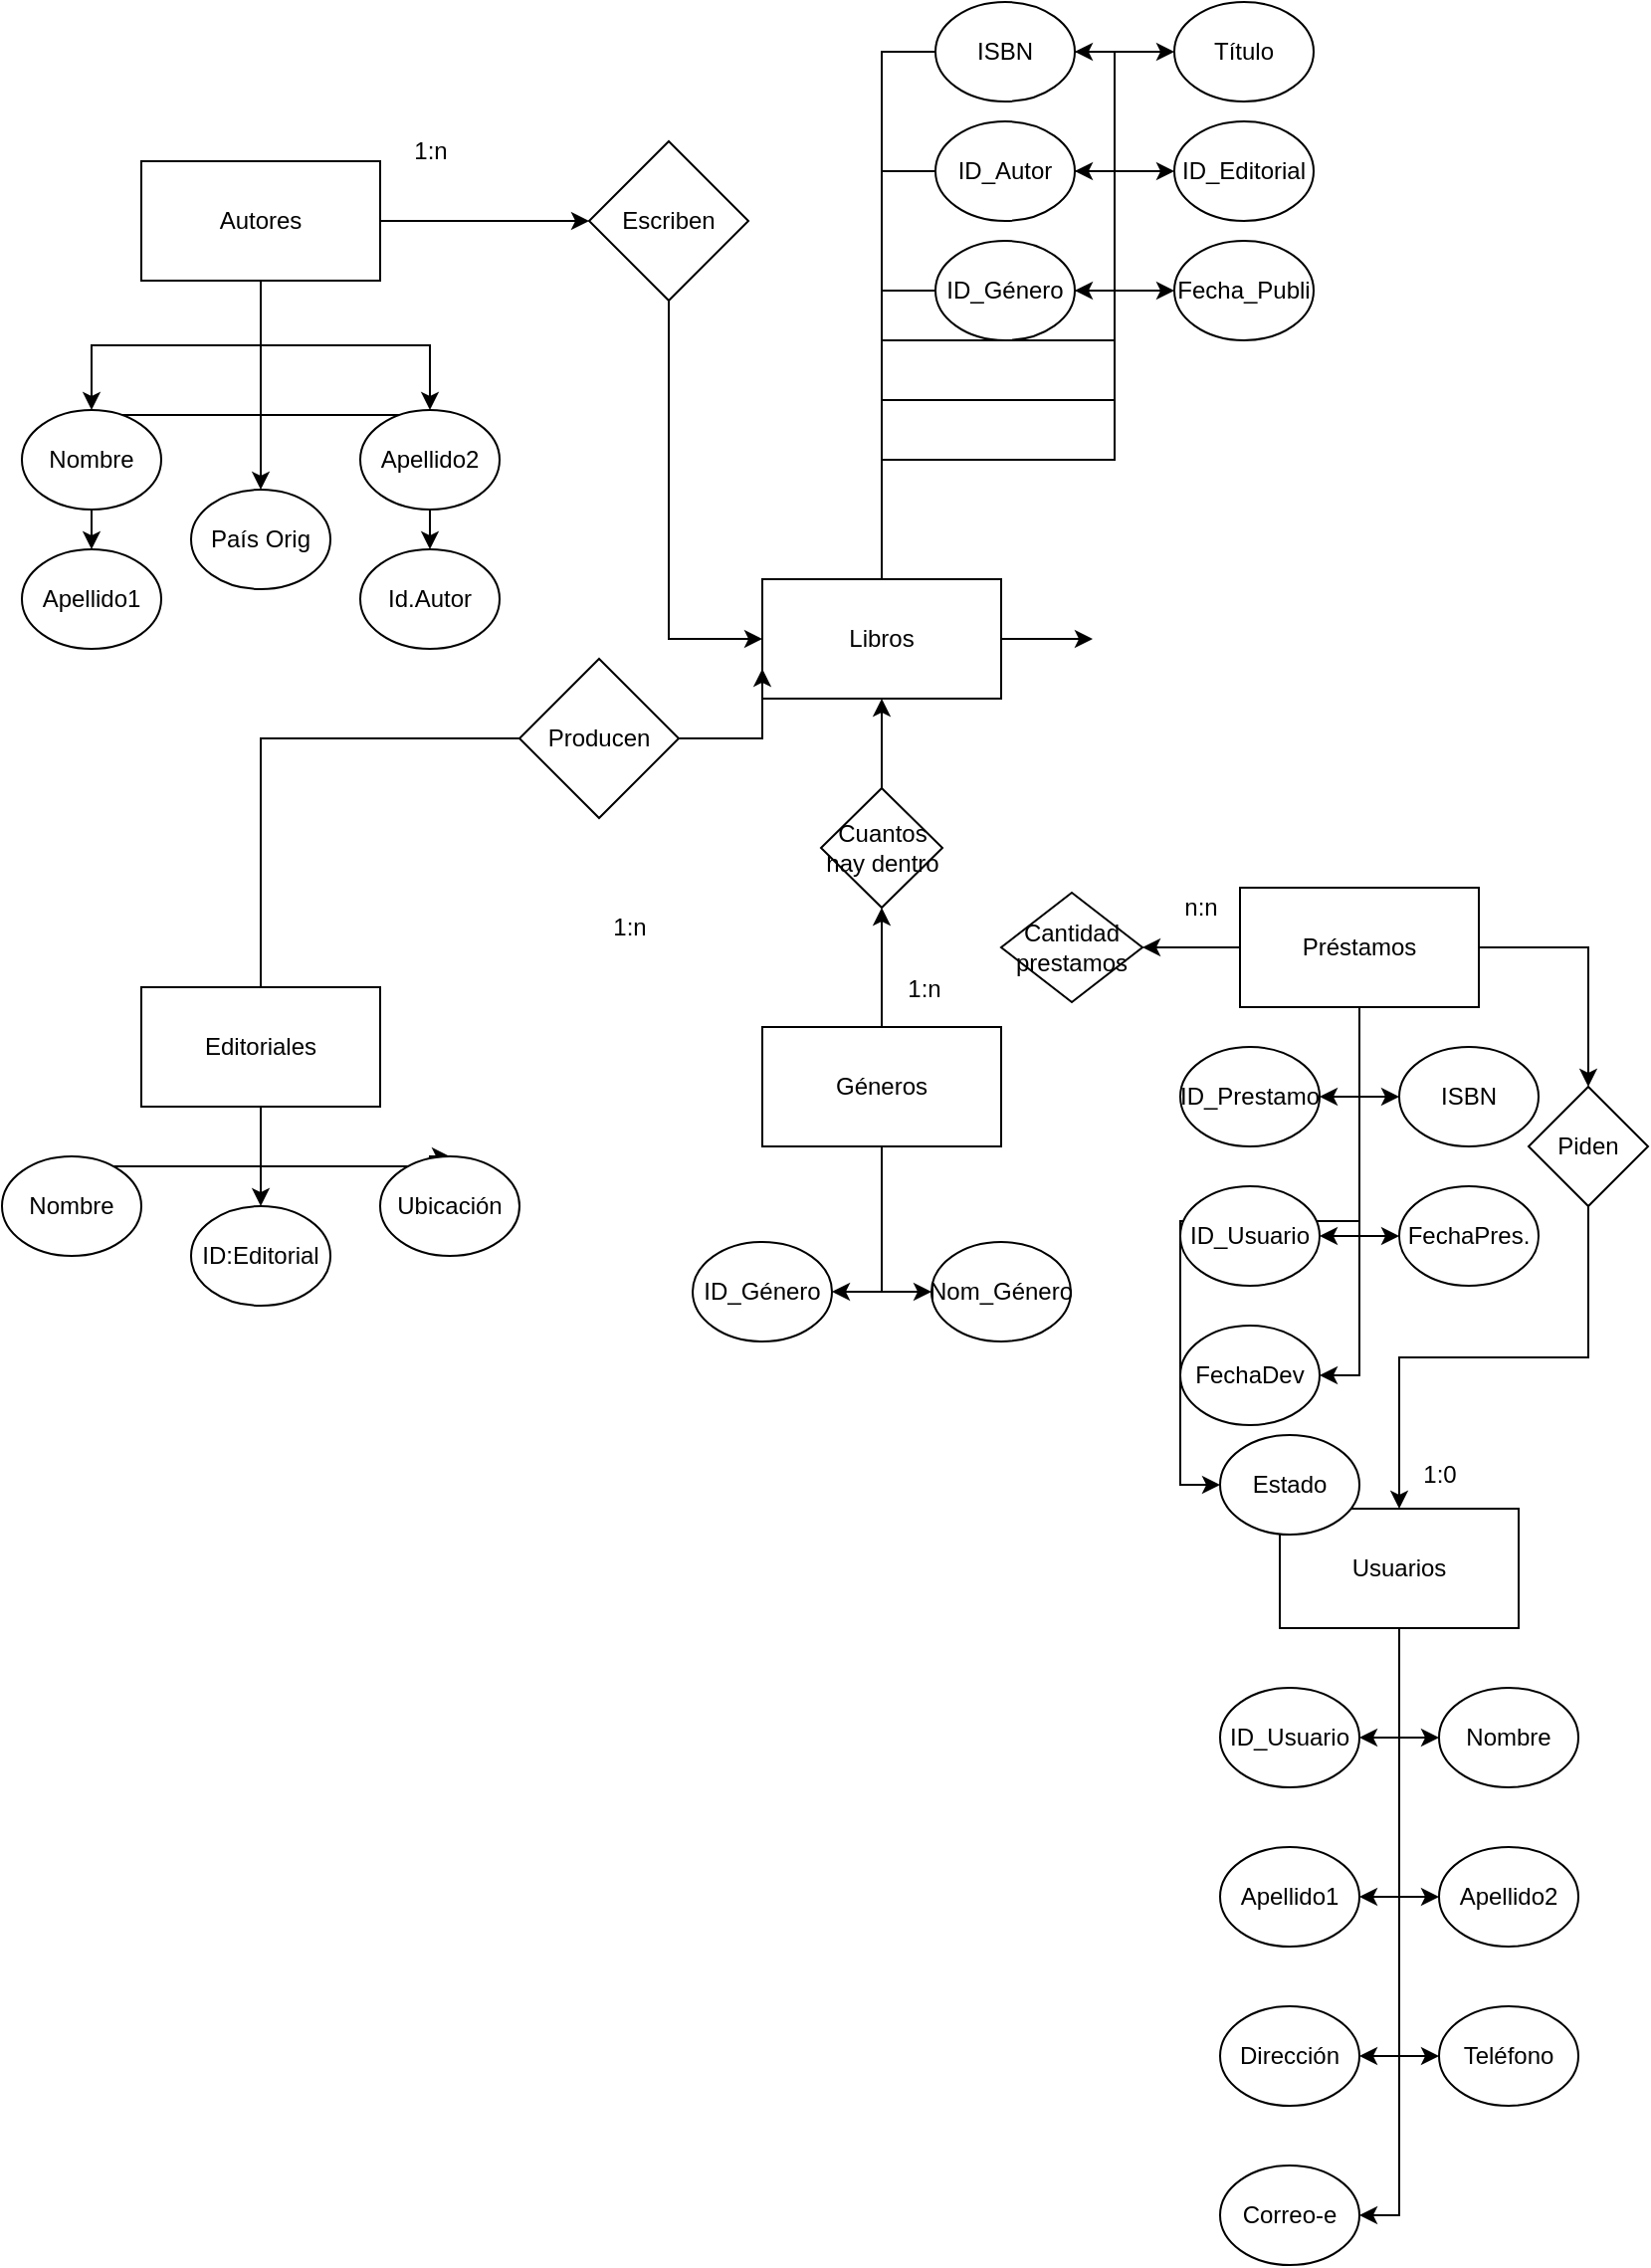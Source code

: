 <mxfile version="22.1.19" type="github">
  <diagram name="Página-1" id="1qQAPa0EJAnf-1SUYjky">
    <mxGraphModel dx="3316" dy="947" grid="1" gridSize="10" guides="1" tooltips="1" connect="1" arrows="1" fold="1" page="1" pageScale="1" pageWidth="827" pageHeight="1169" math="0" shadow="0">
      <root>
        <mxCell id="0" />
        <mxCell id="1" parent="0" />
        <mxCell id="s6ai2v_l0UHdrZi5VSmE-22" style="edgeStyle=orthogonalEdgeStyle;rounded=0;orthogonalLoop=1;jettySize=auto;html=1;exitX=0.5;exitY=1;exitDx=0;exitDy=0;entryX=0.5;entryY=0;entryDx=0;entryDy=0;" parent="1" source="s6ai2v_l0UHdrZi5VSmE-2" target="s6ai2v_l0UHdrZi5VSmE-11" edge="1">
          <mxGeometry relative="1" as="geometry" />
        </mxCell>
        <mxCell id="s6ai2v_l0UHdrZi5VSmE-23" style="edgeStyle=orthogonalEdgeStyle;rounded=0;orthogonalLoop=1;jettySize=auto;html=1;exitX=0.5;exitY=1;exitDx=0;exitDy=0;entryX=0.5;entryY=0;entryDx=0;entryDy=0;" parent="1" source="s6ai2v_l0UHdrZi5VSmE-2" target="s6ai2v_l0UHdrZi5VSmE-13" edge="1">
          <mxGeometry relative="1" as="geometry" />
        </mxCell>
        <mxCell id="s6ai2v_l0UHdrZi5VSmE-24" style="edgeStyle=orthogonalEdgeStyle;rounded=0;orthogonalLoop=1;jettySize=auto;html=1;exitX=0.5;exitY=1;exitDx=0;exitDy=0;entryX=0.5;entryY=0;entryDx=0;entryDy=0;" parent="1" source="s6ai2v_l0UHdrZi5VSmE-2" target="s6ai2v_l0UHdrZi5VSmE-16" edge="1">
          <mxGeometry relative="1" as="geometry" />
        </mxCell>
        <mxCell id="s6ai2v_l0UHdrZi5VSmE-25" style="edgeStyle=orthogonalEdgeStyle;rounded=0;orthogonalLoop=1;jettySize=auto;html=1;exitX=0.5;exitY=1;exitDx=0;exitDy=0;entryX=0.5;entryY=0;entryDx=0;entryDy=0;" parent="1" source="s6ai2v_l0UHdrZi5VSmE-2" target="s6ai2v_l0UHdrZi5VSmE-12" edge="1">
          <mxGeometry relative="1" as="geometry" />
        </mxCell>
        <mxCell id="s6ai2v_l0UHdrZi5VSmE-26" style="edgeStyle=orthogonalEdgeStyle;rounded=0;orthogonalLoop=1;jettySize=auto;html=1;exitX=0.5;exitY=1;exitDx=0;exitDy=0;entryX=0.5;entryY=0;entryDx=0;entryDy=0;" parent="1" source="s6ai2v_l0UHdrZi5VSmE-2" target="s6ai2v_l0UHdrZi5VSmE-14" edge="1">
          <mxGeometry relative="1" as="geometry" />
        </mxCell>
        <mxCell id="VjGaCjyj6y1HbrUhQNOj-1" style="edgeStyle=orthogonalEdgeStyle;rounded=0;orthogonalLoop=1;jettySize=auto;html=1;exitX=1;exitY=0.5;exitDx=0;exitDy=0;entryX=0;entryY=0.5;entryDx=0;entryDy=0;" edge="1" parent="1" source="s6ai2v_l0UHdrZi5VSmE-2" target="fhXvinN50jioYdowB-k_-74">
          <mxGeometry relative="1" as="geometry" />
        </mxCell>
        <mxCell id="s6ai2v_l0UHdrZi5VSmE-2" value="Autores" style="rounded=0;whiteSpace=wrap;html=1;" parent="1" vertex="1">
          <mxGeometry x="-757" y="100" width="120" height="60" as="geometry" />
        </mxCell>
        <mxCell id="fhXvinN50jioYdowB-k_-7" style="edgeStyle=orthogonalEdgeStyle;rounded=0;orthogonalLoop=1;jettySize=auto;html=1;exitX=0.5;exitY=0;exitDx=0;exitDy=0;entryX=0;entryY=0.5;entryDx=0;entryDy=0;" parent="1" source="s6ai2v_l0UHdrZi5VSmE-3" target="fhXvinN50jioYdowB-k_-6" edge="1">
          <mxGeometry relative="1" as="geometry" />
        </mxCell>
        <mxCell id="fhXvinN50jioYdowB-k_-8" style="edgeStyle=orthogonalEdgeStyle;rounded=0;orthogonalLoop=1;jettySize=auto;html=1;exitX=0.5;exitY=0;exitDx=0;exitDy=0;entryX=1;entryY=0.5;entryDx=0;entryDy=0;" parent="1" source="s6ai2v_l0UHdrZi5VSmE-3" target="fhXvinN50jioYdowB-k_-2" edge="1">
          <mxGeometry relative="1" as="geometry" />
        </mxCell>
        <mxCell id="fhXvinN50jioYdowB-k_-9" style="edgeStyle=orthogonalEdgeStyle;rounded=0;orthogonalLoop=1;jettySize=auto;html=1;exitX=0.5;exitY=0;exitDx=0;exitDy=0;entryX=1;entryY=0.5;entryDx=0;entryDy=0;" parent="1" source="s6ai2v_l0UHdrZi5VSmE-3" target="fhXvinN50jioYdowB-k_-5" edge="1">
          <mxGeometry relative="1" as="geometry" />
        </mxCell>
        <mxCell id="fhXvinN50jioYdowB-k_-10" style="edgeStyle=orthogonalEdgeStyle;rounded=0;orthogonalLoop=1;jettySize=auto;html=1;exitX=0.5;exitY=0;exitDx=0;exitDy=0;entryX=0;entryY=0.5;entryDx=0;entryDy=0;" parent="1" source="s6ai2v_l0UHdrZi5VSmE-3" target="fhXvinN50jioYdowB-k_-4" edge="1">
          <mxGeometry relative="1" as="geometry" />
        </mxCell>
        <mxCell id="fhXvinN50jioYdowB-k_-11" style="edgeStyle=orthogonalEdgeStyle;rounded=0;orthogonalLoop=1;jettySize=auto;html=1;exitX=0.5;exitY=0;exitDx=0;exitDy=0;entryX=1;entryY=0.5;entryDx=0;entryDy=0;" parent="1" source="s6ai2v_l0UHdrZi5VSmE-3" target="fhXvinN50jioYdowB-k_-1" edge="1">
          <mxGeometry relative="1" as="geometry" />
        </mxCell>
        <mxCell id="fhXvinN50jioYdowB-k_-12" style="edgeStyle=orthogonalEdgeStyle;rounded=0;orthogonalLoop=1;jettySize=auto;html=1;exitX=0.5;exitY=0;exitDx=0;exitDy=0;entryX=0;entryY=0.5;entryDx=0;entryDy=0;" parent="1" source="s6ai2v_l0UHdrZi5VSmE-3" target="fhXvinN50jioYdowB-k_-3" edge="1">
          <mxGeometry relative="1" as="geometry" />
        </mxCell>
        <mxCell id="VjGaCjyj6y1HbrUhQNOj-7" style="edgeStyle=orthogonalEdgeStyle;rounded=0;orthogonalLoop=1;jettySize=auto;html=1;exitX=1;exitY=0.5;exitDx=0;exitDy=0;entryX=0;entryY=0.5;entryDx=0;entryDy=0;" edge="1" parent="1" source="s6ai2v_l0UHdrZi5VSmE-3">
          <mxGeometry relative="1" as="geometry">
            <mxPoint x="-279" y="340" as="targetPoint" />
          </mxGeometry>
        </mxCell>
        <mxCell id="s6ai2v_l0UHdrZi5VSmE-3" value="Libros" style="rounded=0;whiteSpace=wrap;html=1;" parent="1" vertex="1">
          <mxGeometry x="-445" y="310" width="120" height="60" as="geometry" />
        </mxCell>
        <mxCell id="fhXvinN50jioYdowB-k_-46" style="edgeStyle=orthogonalEdgeStyle;rounded=0;orthogonalLoop=1;jettySize=auto;html=1;exitX=0.5;exitY=1;exitDx=0;exitDy=0;entryX=1;entryY=0.5;entryDx=0;entryDy=0;" parent="1" source="s6ai2v_l0UHdrZi5VSmE-7" target="fhXvinN50jioYdowB-k_-45" edge="1">
          <mxGeometry relative="1" as="geometry" />
        </mxCell>
        <mxCell id="fhXvinN50jioYdowB-k_-47" style="edgeStyle=orthogonalEdgeStyle;rounded=0;orthogonalLoop=1;jettySize=auto;html=1;exitX=0.5;exitY=1;exitDx=0;exitDy=0;entryX=0;entryY=0.5;entryDx=0;entryDy=0;" parent="1" source="s6ai2v_l0UHdrZi5VSmE-7" target="fhXvinN50jioYdowB-k_-44" edge="1">
          <mxGeometry relative="1" as="geometry" />
        </mxCell>
        <mxCell id="VjGaCjyj6y1HbrUhQNOj-10" style="edgeStyle=orthogonalEdgeStyle;rounded=0;orthogonalLoop=1;jettySize=auto;html=1;exitX=0.5;exitY=0;exitDx=0;exitDy=0;entryX=0.5;entryY=1;entryDx=0;entryDy=0;" edge="1" parent="1" source="s6ai2v_l0UHdrZi5VSmE-7" target="fhXvinN50jioYdowB-k_-75">
          <mxGeometry relative="1" as="geometry" />
        </mxCell>
        <mxCell id="s6ai2v_l0UHdrZi5VSmE-7" value="Géneros" style="rounded=0;whiteSpace=wrap;html=1;" parent="1" vertex="1">
          <mxGeometry x="-445" y="535" width="120" height="60" as="geometry" />
        </mxCell>
        <mxCell id="fhXvinN50jioYdowB-k_-41" style="edgeStyle=orthogonalEdgeStyle;rounded=0;orthogonalLoop=1;jettySize=auto;html=1;exitX=0.5;exitY=1;exitDx=0;exitDy=0;entryX=0.5;entryY=0;entryDx=0;entryDy=0;" parent="1" source="s6ai2v_l0UHdrZi5VSmE-8" target="fhXvinN50jioYdowB-k_-39" edge="1">
          <mxGeometry relative="1" as="geometry" />
        </mxCell>
        <mxCell id="fhXvinN50jioYdowB-k_-42" style="edgeStyle=orthogonalEdgeStyle;rounded=0;orthogonalLoop=1;jettySize=auto;html=1;exitX=0.5;exitY=1;exitDx=0;exitDy=0;entryX=0.5;entryY=0;entryDx=0;entryDy=0;" parent="1" source="s6ai2v_l0UHdrZi5VSmE-8" target="fhXvinN50jioYdowB-k_-38" edge="1">
          <mxGeometry relative="1" as="geometry">
            <Array as="points">
              <mxPoint x="-697" y="605" />
              <mxPoint x="-612" y="605" />
            </Array>
          </mxGeometry>
        </mxCell>
        <mxCell id="fhXvinN50jioYdowB-k_-43" style="edgeStyle=orthogonalEdgeStyle;rounded=0;orthogonalLoop=1;jettySize=auto;html=1;exitX=0.5;exitY=1;exitDx=0;exitDy=0;entryX=0.5;entryY=0;entryDx=0;entryDy=0;" parent="1" source="s6ai2v_l0UHdrZi5VSmE-8" target="fhXvinN50jioYdowB-k_-37" edge="1">
          <mxGeometry relative="1" as="geometry">
            <Array as="points">
              <mxPoint x="-697" y="605" />
              <mxPoint x="-792" y="605" />
            </Array>
          </mxGeometry>
        </mxCell>
        <mxCell id="fhXvinN50jioYdowB-k_-64" style="edgeStyle=orthogonalEdgeStyle;rounded=0;orthogonalLoop=1;jettySize=auto;html=1;exitX=0.5;exitY=0;exitDx=0;exitDy=0;entryX=0;entryY=0.75;entryDx=0;entryDy=0;" parent="1" source="s6ai2v_l0UHdrZi5VSmE-8" target="s6ai2v_l0UHdrZi5VSmE-3" edge="1">
          <mxGeometry relative="1" as="geometry">
            <Array as="points">
              <mxPoint x="-527" y="390" />
              <mxPoint x="-323" y="390" />
            </Array>
          </mxGeometry>
        </mxCell>
        <mxCell id="s6ai2v_l0UHdrZi5VSmE-8" value="Editoriales" style="rounded=0;whiteSpace=wrap;html=1;" parent="1" vertex="1">
          <mxGeometry x="-757" y="515" width="120" height="60" as="geometry" />
        </mxCell>
        <mxCell id="fhXvinN50jioYdowB-k_-55" style="edgeStyle=orthogonalEdgeStyle;rounded=0;orthogonalLoop=1;jettySize=auto;html=1;exitX=0.5;exitY=1;exitDx=0;exitDy=0;entryX=0;entryY=0.5;entryDx=0;entryDy=0;" parent="1" source="s6ai2v_l0UHdrZi5VSmE-9" target="fhXvinN50jioYdowB-k_-52" edge="1">
          <mxGeometry relative="1" as="geometry" />
        </mxCell>
        <mxCell id="fhXvinN50jioYdowB-k_-56" style="edgeStyle=orthogonalEdgeStyle;rounded=0;orthogonalLoop=1;jettySize=auto;html=1;exitX=0.5;exitY=1;exitDx=0;exitDy=0;entryX=1;entryY=0.5;entryDx=0;entryDy=0;" parent="1" source="s6ai2v_l0UHdrZi5VSmE-9" target="fhXvinN50jioYdowB-k_-54" edge="1">
          <mxGeometry relative="1" as="geometry" />
        </mxCell>
        <mxCell id="fhXvinN50jioYdowB-k_-57" style="edgeStyle=orthogonalEdgeStyle;rounded=0;orthogonalLoop=1;jettySize=auto;html=1;exitX=0.5;exitY=1;exitDx=0;exitDy=0;entryX=1;entryY=0.5;entryDx=0;entryDy=0;" parent="1" source="s6ai2v_l0UHdrZi5VSmE-9" target="fhXvinN50jioYdowB-k_-53" edge="1">
          <mxGeometry relative="1" as="geometry" />
        </mxCell>
        <mxCell id="fhXvinN50jioYdowB-k_-58" style="edgeStyle=orthogonalEdgeStyle;rounded=0;orthogonalLoop=1;jettySize=auto;html=1;exitX=0.5;exitY=1;exitDx=0;exitDy=0;entryX=0;entryY=0.5;entryDx=0;entryDy=0;" parent="1" source="s6ai2v_l0UHdrZi5VSmE-9" target="fhXvinN50jioYdowB-k_-51" edge="1">
          <mxGeometry relative="1" as="geometry" />
        </mxCell>
        <mxCell id="fhXvinN50jioYdowB-k_-59" style="edgeStyle=orthogonalEdgeStyle;rounded=0;orthogonalLoop=1;jettySize=auto;html=1;exitX=0.5;exitY=1;exitDx=0;exitDy=0;entryX=1;entryY=0.5;entryDx=0;entryDy=0;" parent="1" source="s6ai2v_l0UHdrZi5VSmE-9" target="fhXvinN50jioYdowB-k_-50" edge="1">
          <mxGeometry relative="1" as="geometry" />
        </mxCell>
        <mxCell id="fhXvinN50jioYdowB-k_-60" style="edgeStyle=orthogonalEdgeStyle;rounded=0;orthogonalLoop=1;jettySize=auto;html=1;exitX=0.5;exitY=1;exitDx=0;exitDy=0;entryX=0;entryY=0.5;entryDx=0;entryDy=0;" parent="1" source="s6ai2v_l0UHdrZi5VSmE-9" target="fhXvinN50jioYdowB-k_-49" edge="1">
          <mxGeometry relative="1" as="geometry" />
        </mxCell>
        <mxCell id="fhXvinN50jioYdowB-k_-61" style="edgeStyle=orthogonalEdgeStyle;rounded=0;orthogonalLoop=1;jettySize=auto;html=1;exitX=0.5;exitY=1;exitDx=0;exitDy=0;entryX=1;entryY=0.5;entryDx=0;entryDy=0;" parent="1" source="s6ai2v_l0UHdrZi5VSmE-9" target="fhXvinN50jioYdowB-k_-48" edge="1">
          <mxGeometry relative="1" as="geometry" />
        </mxCell>
        <mxCell id="s6ai2v_l0UHdrZi5VSmE-9" value="Usuarios" style="rounded=0;whiteSpace=wrap;html=1;" parent="1" vertex="1">
          <mxGeometry x="-185" y="777" width="120" height="60" as="geometry" />
        </mxCell>
        <mxCell id="fhXvinN50jioYdowB-k_-26" style="edgeStyle=orthogonalEdgeStyle;rounded=0;orthogonalLoop=1;jettySize=auto;html=1;exitX=0.5;exitY=1;exitDx=0;exitDy=0;entryX=1;entryY=0.5;entryDx=0;entryDy=0;" parent="1" source="s6ai2v_l0UHdrZi5VSmE-10" target="fhXvinN50jioYdowB-k_-20" edge="1">
          <mxGeometry relative="1" as="geometry" />
        </mxCell>
        <mxCell id="fhXvinN50jioYdowB-k_-27" style="edgeStyle=orthogonalEdgeStyle;rounded=0;orthogonalLoop=1;jettySize=auto;html=1;exitX=0.5;exitY=1;exitDx=0;exitDy=0;entryX=0;entryY=0.5;entryDx=0;entryDy=0;" parent="1" source="s6ai2v_l0UHdrZi5VSmE-10" target="fhXvinN50jioYdowB-k_-21" edge="1">
          <mxGeometry relative="1" as="geometry" />
        </mxCell>
        <mxCell id="fhXvinN50jioYdowB-k_-29" style="edgeStyle=orthogonalEdgeStyle;rounded=0;orthogonalLoop=1;jettySize=auto;html=1;exitX=0.5;exitY=1;exitDx=0;exitDy=0;entryX=1;entryY=0.5;entryDx=0;entryDy=0;" parent="1" source="s6ai2v_l0UHdrZi5VSmE-10" target="fhXvinN50jioYdowB-k_-22" edge="1">
          <mxGeometry relative="1" as="geometry" />
        </mxCell>
        <mxCell id="fhXvinN50jioYdowB-k_-30" style="edgeStyle=orthogonalEdgeStyle;rounded=0;orthogonalLoop=1;jettySize=auto;html=1;exitX=0.5;exitY=1;exitDx=0;exitDy=0;entryX=0;entryY=0.5;entryDx=0;entryDy=0;" parent="1" source="s6ai2v_l0UHdrZi5VSmE-10" target="fhXvinN50jioYdowB-k_-23" edge="1">
          <mxGeometry relative="1" as="geometry" />
        </mxCell>
        <mxCell id="fhXvinN50jioYdowB-k_-31" style="edgeStyle=orthogonalEdgeStyle;rounded=0;orthogonalLoop=1;jettySize=auto;html=1;exitX=0.5;exitY=1;exitDx=0;exitDy=0;entryX=1;entryY=0.5;entryDx=0;entryDy=0;" parent="1" source="s6ai2v_l0UHdrZi5VSmE-10" target="fhXvinN50jioYdowB-k_-24" edge="1">
          <mxGeometry relative="1" as="geometry" />
        </mxCell>
        <mxCell id="fhXvinN50jioYdowB-k_-32" style="edgeStyle=orthogonalEdgeStyle;rounded=0;orthogonalLoop=1;jettySize=auto;html=1;exitX=0.5;exitY=1;exitDx=0;exitDy=0;entryX=0;entryY=0.5;entryDx=0;entryDy=0;" parent="1" source="s6ai2v_l0UHdrZi5VSmE-10" target="fhXvinN50jioYdowB-k_-25" edge="1">
          <mxGeometry relative="1" as="geometry" />
        </mxCell>
        <mxCell id="VjGaCjyj6y1HbrUhQNOj-4" style="edgeStyle=orthogonalEdgeStyle;rounded=0;orthogonalLoop=1;jettySize=auto;html=1;exitX=1;exitY=0.5;exitDx=0;exitDy=0;entryX=0.5;entryY=0;entryDx=0;entryDy=0;" edge="1" parent="1" source="s6ai2v_l0UHdrZi5VSmE-10" target="fhXvinN50jioYdowB-k_-77">
          <mxGeometry relative="1" as="geometry" />
        </mxCell>
        <mxCell id="VjGaCjyj6y1HbrUhQNOj-6" style="edgeStyle=orthogonalEdgeStyle;rounded=0;orthogonalLoop=1;jettySize=auto;html=1;exitX=0;exitY=0.5;exitDx=0;exitDy=0;" edge="1" parent="1" source="s6ai2v_l0UHdrZi5VSmE-10" target="fhXvinN50jioYdowB-k_-78">
          <mxGeometry relative="1" as="geometry" />
        </mxCell>
        <mxCell id="s6ai2v_l0UHdrZi5VSmE-10" value="Préstamos" style="rounded=0;whiteSpace=wrap;html=1;" parent="1" vertex="1">
          <mxGeometry x="-205" y="465" width="120" height="60" as="geometry" />
        </mxCell>
        <mxCell id="s6ai2v_l0UHdrZi5VSmE-11" value="Nombre" style="ellipse;whiteSpace=wrap;html=1;" parent="1" vertex="1">
          <mxGeometry x="-817" y="225" width="70" height="50" as="geometry" />
        </mxCell>
        <mxCell id="s6ai2v_l0UHdrZi5VSmE-12" value="Apellido1" style="ellipse;whiteSpace=wrap;html=1;" parent="1" vertex="1">
          <mxGeometry x="-817" y="295" width="70" height="50" as="geometry" />
        </mxCell>
        <mxCell id="s6ai2v_l0UHdrZi5VSmE-13" value="Apellido2" style="ellipse;whiteSpace=wrap;html=1;" parent="1" vertex="1">
          <mxGeometry x="-647" y="225" width="70" height="50" as="geometry" />
        </mxCell>
        <mxCell id="s6ai2v_l0UHdrZi5VSmE-17" style="edgeStyle=orthogonalEdgeStyle;rounded=0;orthogonalLoop=1;jettySize=auto;html=1;exitX=0.5;exitY=0;exitDx=0;exitDy=0;" parent="1" source="s6ai2v_l0UHdrZi5VSmE-14" edge="1">
          <mxGeometry relative="1" as="geometry">
            <mxPoint x="-612" y="305" as="targetPoint" />
          </mxGeometry>
        </mxCell>
        <mxCell id="s6ai2v_l0UHdrZi5VSmE-14" value="Id.Autor" style="ellipse;whiteSpace=wrap;html=1;" parent="1" vertex="1">
          <mxGeometry x="-647" y="295" width="70" height="50" as="geometry" />
        </mxCell>
        <mxCell id="s6ai2v_l0UHdrZi5VSmE-16" value="País Orig" style="ellipse;whiteSpace=wrap;html=1;" parent="1" vertex="1">
          <mxGeometry x="-732" y="265" width="70" height="50" as="geometry" />
        </mxCell>
        <mxCell id="fhXvinN50jioYdowB-k_-1" value="ID_Género" style="ellipse;whiteSpace=wrap;html=1;" parent="1" vertex="1">
          <mxGeometry x="-358" y="140" width="70" height="50" as="geometry" />
        </mxCell>
        <mxCell id="fhXvinN50jioYdowB-k_-2" value="ISBN" style="ellipse;whiteSpace=wrap;html=1;" parent="1" vertex="1">
          <mxGeometry x="-358" y="20" width="70" height="50" as="geometry" />
        </mxCell>
        <mxCell id="fhXvinN50jioYdowB-k_-3" value="Fecha_Publi" style="ellipse;whiteSpace=wrap;html=1;" parent="1" vertex="1">
          <mxGeometry x="-238" y="140" width="70" height="50" as="geometry" />
        </mxCell>
        <mxCell id="fhXvinN50jioYdowB-k_-4" value="ID_Editorial" style="ellipse;whiteSpace=wrap;html=1;" parent="1" vertex="1">
          <mxGeometry x="-238" y="80" width="70" height="50" as="geometry" />
        </mxCell>
        <mxCell id="fhXvinN50jioYdowB-k_-5" value="ID_Autor" style="ellipse;whiteSpace=wrap;html=1;" parent="1" vertex="1">
          <mxGeometry x="-358" y="80" width="70" height="50" as="geometry" />
        </mxCell>
        <mxCell id="fhXvinN50jioYdowB-k_-6" value="Título" style="ellipse;whiteSpace=wrap;html=1;" parent="1" vertex="1">
          <mxGeometry x="-238" y="20" width="70" height="50" as="geometry" />
        </mxCell>
        <mxCell id="fhXvinN50jioYdowB-k_-20" value="ID_Prestamo" style="ellipse;whiteSpace=wrap;html=1;" parent="1" vertex="1">
          <mxGeometry x="-235" y="545" width="70" height="50" as="geometry" />
        </mxCell>
        <mxCell id="fhXvinN50jioYdowB-k_-21" value="ISBN" style="ellipse;whiteSpace=wrap;html=1;" parent="1" vertex="1">
          <mxGeometry x="-125" y="545" width="70" height="50" as="geometry" />
        </mxCell>
        <mxCell id="fhXvinN50jioYdowB-k_-22" value="ID_Usuario" style="ellipse;whiteSpace=wrap;html=1;" parent="1" vertex="1">
          <mxGeometry x="-235" y="615" width="70" height="50" as="geometry" />
        </mxCell>
        <mxCell id="fhXvinN50jioYdowB-k_-23" value="FechaPres." style="ellipse;whiteSpace=wrap;html=1;" parent="1" vertex="1">
          <mxGeometry x="-125" y="615" width="70" height="50" as="geometry" />
        </mxCell>
        <mxCell id="fhXvinN50jioYdowB-k_-24" value="FechaDev" style="ellipse;whiteSpace=wrap;html=1;" parent="1" vertex="1">
          <mxGeometry x="-235" y="685" width="70" height="50" as="geometry" />
        </mxCell>
        <mxCell id="fhXvinN50jioYdowB-k_-25" value="Estado" style="ellipse;whiteSpace=wrap;html=1;" parent="1" vertex="1">
          <mxGeometry x="-215" y="740" width="70" height="50" as="geometry" />
        </mxCell>
        <mxCell id="fhXvinN50jioYdowB-k_-37" value="Nombre" style="ellipse;whiteSpace=wrap;html=1;" parent="1" vertex="1">
          <mxGeometry x="-827" y="600" width="70" height="50" as="geometry" />
        </mxCell>
        <mxCell id="fhXvinN50jioYdowB-k_-38" value="Ubicación" style="ellipse;whiteSpace=wrap;html=1;" parent="1" vertex="1">
          <mxGeometry x="-637" y="600" width="70" height="50" as="geometry" />
        </mxCell>
        <mxCell id="fhXvinN50jioYdowB-k_-39" value="ID:Editorial" style="ellipse;whiteSpace=wrap;html=1;" parent="1" vertex="1">
          <mxGeometry x="-732" y="625" width="70" height="50" as="geometry" />
        </mxCell>
        <mxCell id="fhXvinN50jioYdowB-k_-44" value="Nom_Género" style="ellipse;whiteSpace=wrap;html=1;" parent="1" vertex="1">
          <mxGeometry x="-360" y="643" width="70" height="50" as="geometry" />
        </mxCell>
        <mxCell id="fhXvinN50jioYdowB-k_-45" value="ID_Género" style="ellipse;whiteSpace=wrap;html=1;" parent="1" vertex="1">
          <mxGeometry x="-480" y="643" width="70" height="50" as="geometry" />
        </mxCell>
        <mxCell id="fhXvinN50jioYdowB-k_-48" value="Correo-e" style="ellipse;whiteSpace=wrap;html=1;" parent="1" vertex="1">
          <mxGeometry x="-215" y="1107" width="70" height="50" as="geometry" />
        </mxCell>
        <mxCell id="fhXvinN50jioYdowB-k_-49" value="Teléfono" style="ellipse;whiteSpace=wrap;html=1;" parent="1" vertex="1">
          <mxGeometry x="-105" y="1027" width="70" height="50" as="geometry" />
        </mxCell>
        <mxCell id="fhXvinN50jioYdowB-k_-50" value="Dirección" style="ellipse;whiteSpace=wrap;html=1;" parent="1" vertex="1">
          <mxGeometry x="-215" y="1027" width="70" height="50" as="geometry" />
        </mxCell>
        <mxCell id="fhXvinN50jioYdowB-k_-51" value="Apellido2" style="ellipse;whiteSpace=wrap;html=1;" parent="1" vertex="1">
          <mxGeometry x="-105" y="947" width="70" height="50" as="geometry" />
        </mxCell>
        <mxCell id="fhXvinN50jioYdowB-k_-52" value="Nombre" style="ellipse;whiteSpace=wrap;html=1;" parent="1" vertex="1">
          <mxGeometry x="-105" y="867" width="70" height="50" as="geometry" />
        </mxCell>
        <mxCell id="fhXvinN50jioYdowB-k_-53" value="Apellido1" style="ellipse;whiteSpace=wrap;html=1;" parent="1" vertex="1">
          <mxGeometry x="-215" y="947" width="70" height="50" as="geometry" />
        </mxCell>
        <mxCell id="fhXvinN50jioYdowB-k_-54" value="ID_Usuario" style="ellipse;whiteSpace=wrap;html=1;" parent="1" vertex="1">
          <mxGeometry x="-215" y="867" width="70" height="50" as="geometry" />
        </mxCell>
        <mxCell id="fhXvinN50jioYdowB-k_-68" value="1:n" style="text;html=1;align=center;verticalAlign=middle;resizable=0;points=[];autosize=1;strokeColor=none;fillColor=none;" parent="1" vertex="1">
          <mxGeometry x="-532" y="470" width="40" height="30" as="geometry" />
        </mxCell>
        <mxCell id="fhXvinN50jioYdowB-k_-69" value="Producen" style="rhombus;whiteSpace=wrap;html=1;" parent="1" vertex="1">
          <mxGeometry x="-567" y="350" width="80" height="80" as="geometry" />
        </mxCell>
        <mxCell id="fhXvinN50jioYdowB-k_-70" value="1:n" style="text;html=1;align=center;verticalAlign=middle;resizable=0;points=[];autosize=1;strokeColor=none;fillColor=none;" parent="1" vertex="1">
          <mxGeometry x="-632" y="80" width="40" height="30" as="geometry" />
        </mxCell>
        <mxCell id="fhXvinN50jioYdowB-k_-71" value="1:n" style="text;html=1;align=center;verticalAlign=middle;resizable=0;points=[];autosize=1;strokeColor=none;fillColor=none;" parent="1" vertex="1">
          <mxGeometry x="-384" y="501" width="40" height="30" as="geometry" />
        </mxCell>
        <mxCell id="fhXvinN50jioYdowB-k_-72" value="1:0" style="text;html=1;align=center;verticalAlign=middle;resizable=0;points=[];autosize=1;strokeColor=none;fillColor=none;" parent="1" vertex="1">
          <mxGeometry x="-125" y="745" width="40" height="30" as="geometry" />
        </mxCell>
        <mxCell id="fhXvinN50jioYdowB-k_-73" value="n:n" style="text;html=1;align=center;verticalAlign=middle;resizable=0;points=[];autosize=1;strokeColor=none;fillColor=none;" parent="1" vertex="1">
          <mxGeometry x="-245" y="460" width="40" height="30" as="geometry" />
        </mxCell>
        <mxCell id="VjGaCjyj6y1HbrUhQNOj-2" style="edgeStyle=orthogonalEdgeStyle;rounded=0;orthogonalLoop=1;jettySize=auto;html=1;exitX=0.5;exitY=1;exitDx=0;exitDy=0;entryX=0;entryY=0.5;entryDx=0;entryDy=0;" edge="1" parent="1" source="fhXvinN50jioYdowB-k_-74" target="s6ai2v_l0UHdrZi5VSmE-3">
          <mxGeometry relative="1" as="geometry" />
        </mxCell>
        <mxCell id="fhXvinN50jioYdowB-k_-74" value="Escriben" style="rhombus;whiteSpace=wrap;html=1;" parent="1" vertex="1">
          <mxGeometry x="-532" y="90" width="80" height="80" as="geometry" />
        </mxCell>
        <mxCell id="VjGaCjyj6y1HbrUhQNOj-9" style="edgeStyle=orthogonalEdgeStyle;rounded=0;orthogonalLoop=1;jettySize=auto;html=1;exitX=0.5;exitY=0;exitDx=0;exitDy=0;entryX=0.5;entryY=1;entryDx=0;entryDy=0;" edge="1" parent="1" source="fhXvinN50jioYdowB-k_-75" target="s6ai2v_l0UHdrZi5VSmE-3">
          <mxGeometry relative="1" as="geometry" />
        </mxCell>
        <mxCell id="fhXvinN50jioYdowB-k_-75" value="Cuantos hay dentro" style="rhombus;whiteSpace=wrap;html=1;" parent="1" vertex="1">
          <mxGeometry x="-415.5" y="415" width="61" height="60" as="geometry" />
        </mxCell>
        <mxCell id="VjGaCjyj6y1HbrUhQNOj-5" style="edgeStyle=orthogonalEdgeStyle;rounded=0;orthogonalLoop=1;jettySize=auto;html=1;exitX=0.5;exitY=1;exitDx=0;exitDy=0;" edge="1" parent="1" source="fhXvinN50jioYdowB-k_-77" target="s6ai2v_l0UHdrZi5VSmE-9">
          <mxGeometry relative="1" as="geometry" />
        </mxCell>
        <mxCell id="fhXvinN50jioYdowB-k_-77" value="Piden" style="rhombus;whiteSpace=wrap;html=1;" parent="1" vertex="1">
          <mxGeometry x="-60" y="565" width="60" height="60" as="geometry" />
        </mxCell>
        <mxCell id="fhXvinN50jioYdowB-k_-78" value="Cantidad prestamos" style="rhombus;whiteSpace=wrap;html=1;" parent="1" vertex="1">
          <mxGeometry x="-325" y="467.5" width="71" height="55" as="geometry" />
        </mxCell>
      </root>
    </mxGraphModel>
  </diagram>
</mxfile>
